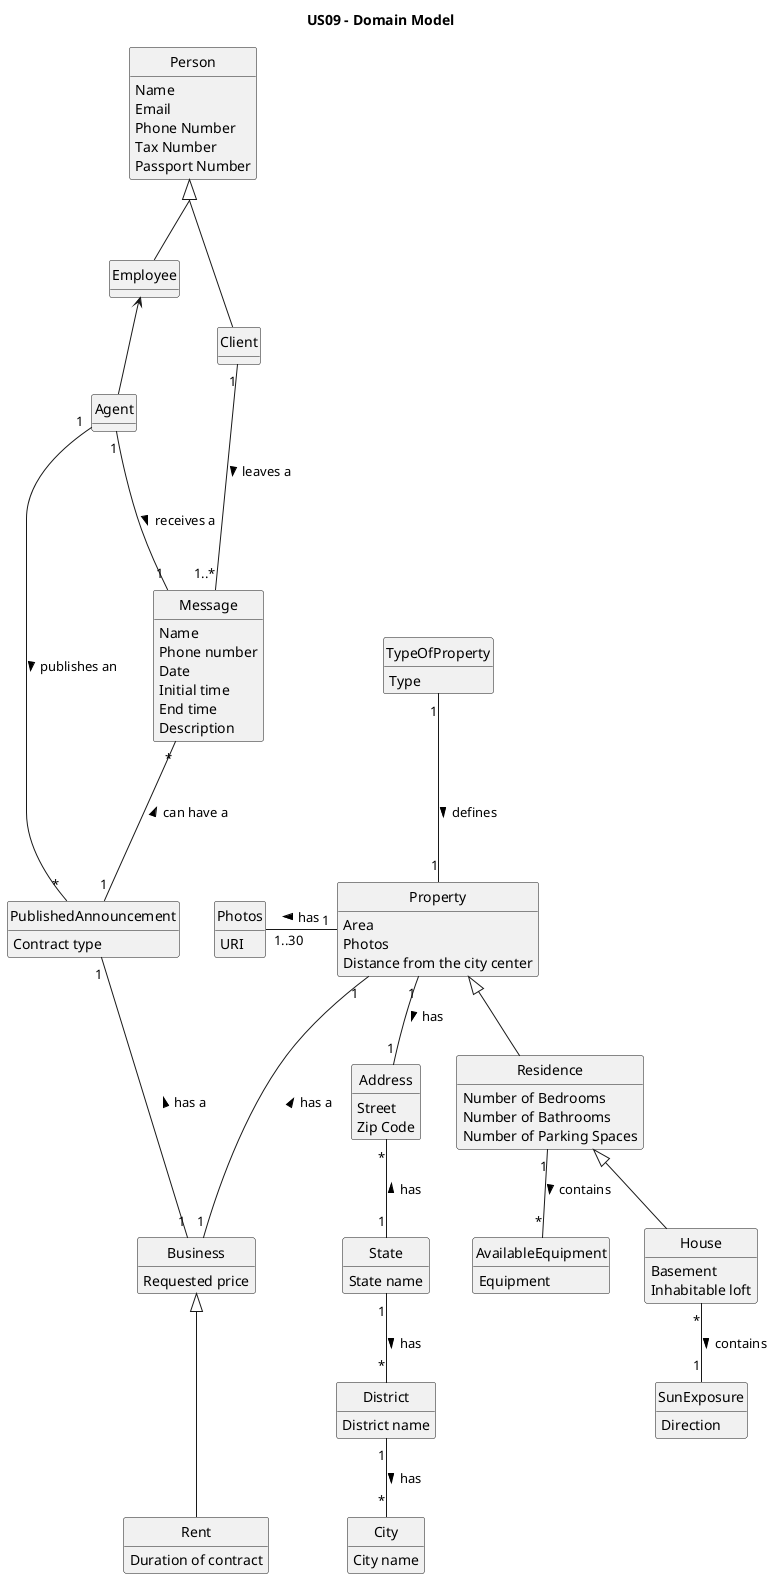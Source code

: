 @startuml

skinparam groupInheritance 2
skinparam monochrome true
skinparam packageStyle rectangle
skinparam shadowing false
'skinparam linetype ortho
'left to right direction
skinparam classAttributeIconSize 0
hide circle
hide methods

title US09 - Domain Model

class Address {
    Street
    Zip Code
}

class Person{
Name
Email
Phone Number
Tax Number
Passport Number
}

class Employee{
}

class City {
    City name
}

class District {
    District name
}

class State {
    State name
}

State "1" -down- "*" District: has >
District "1" -down- "*" City: has >
Address "*" -down- "1" State: has <


class Client {

}


class Residence {
    Number of Bedrooms
    Number of Bathrooms
    Number of Parking Spaces
}

class Property {
    Area
    Photos
    Distance from the city center
}

class TypeOfProperty{
    Type
}

class Photos {
    URI
}

class House {
    Basement
    Inhabitable loft
}

class SunExposure {
    Direction
}

class AvailableEquipment {
    Equipment
}

Residence <|-down- House
Property <|-down- Residence
Property "1" -left-- "1..30" Photos: has >
SunExposure "1" -up- "*" House: contains <
Address "1" -up- "1" Property: has <
AvailableEquipment "*" -up- "1" Residence: contains <
TypeOfProperty "1" -down-- "1" Property: defines >


class Rent {
    Duration of contract
}

class Business {
    Requested price
}

class PublishedAnnouncement {
    Contract type
}


Property "1" --- "1" Business: has a <
PublishedAnnouncement "1" --- "1" Business: has a <
Business <|--- Rent

class Message{
    Name
    Phone number
    Date
    Initial time
    End time
    Description
}

class Agent{
}



Message "*" --- "1" PublishedAnnouncement: can have a <
Client "1" --- "1..*" Message: leaves a >
Agent "1" --- "1" Message: receives a >
Agent "1" --- "*" PublishedAnnouncement: publishes an >

Person <|-- Employee
Employee <-- Agent
Person <|-- Client







@enduml
